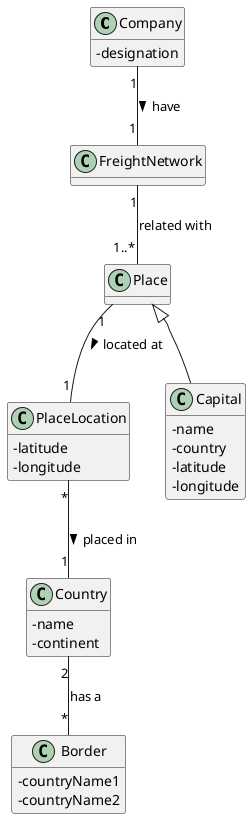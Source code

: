 @startuml
'https://plantuml.com/class-diagram

hide methods
skinparam classAttributeIconSize 0


class Company {
-designation
}


class Country {
-name
-continent
}

class PlaceLocation {
-latitude
-longitude
}

class Capital{
-name
-country
-latitude
-longitude
}

class Place {

}

class Border {
-countryName1
-countryName2
}

Place <|-- Capital
Country "2" -- "*" Border : has a
PlaceLocation "*" -- "1" Country : placed in >
Place "1" -- "1" PlaceLocation : located at >
Company "1"--"1" FreightNetwork: have >
FreightNetwork "1" -- "1..*" Place : related with
@enduml